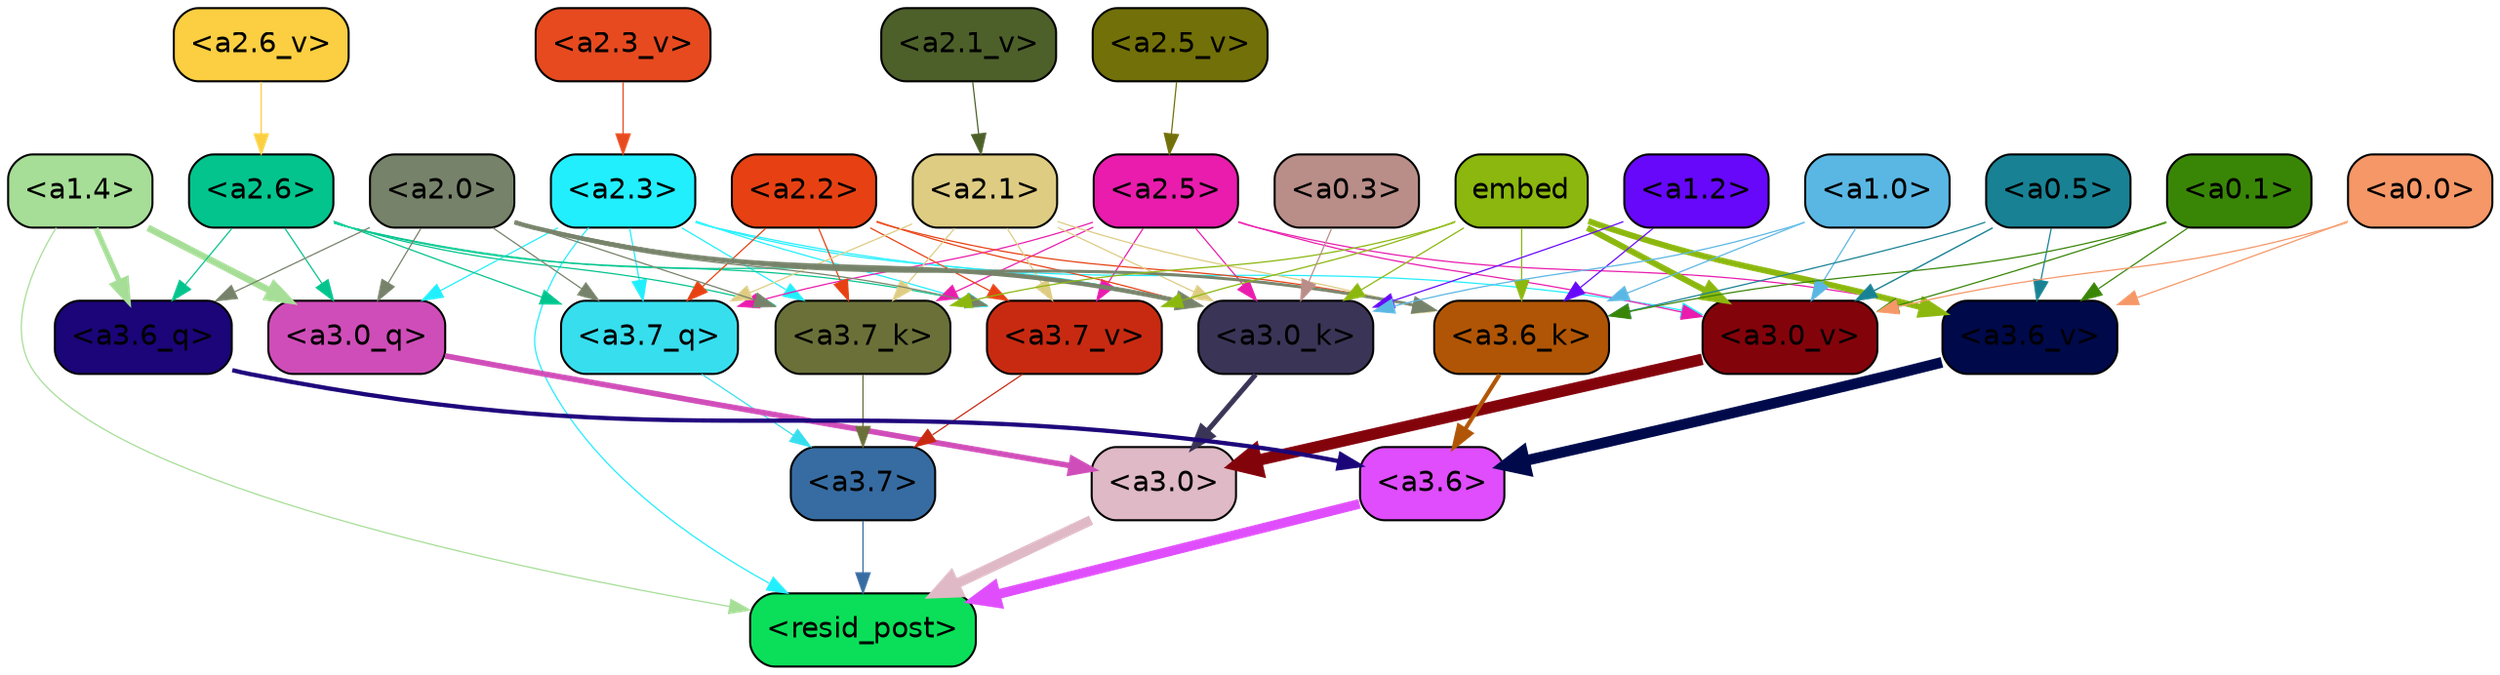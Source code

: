 strict digraph "" {
	graph [bgcolor=transparent,
		layout=dot,
		overlap=false,
		splines=true
	];
	"<a3.7>"	[color=black,
		fillcolor="#376ca2",
		fontname=Helvetica,
		shape=box,
		style="filled, rounded"];
	"<resid_post>"	[color=black,
		fillcolor="#0bdf59",
		fontname=Helvetica,
		shape=box,
		style="filled, rounded"];
	"<a3.7>" -> "<resid_post>"	[color="#376ca2",
		penwidth=0.6];
	"<a3.6>"	[color=black,
		fillcolor="#df4dfd",
		fontname=Helvetica,
		shape=box,
		style="filled, rounded"];
	"<a3.6>" -> "<resid_post>"	[color="#df4dfd",
		penwidth=4.751612067222595];
	"<a3.0>"	[color=black,
		fillcolor="#dfb9c5",
		fontname=Helvetica,
		shape=box,
		style="filled, rounded"];
	"<a3.0>" -> "<resid_post>"	[color="#dfb9c5",
		penwidth=4.884142994880676];
	"<a2.3>"	[color=black,
		fillcolor="#21effe",
		fontname=Helvetica,
		shape=box,
		style="filled, rounded"];
	"<a2.3>" -> "<resid_post>"	[color="#21effe",
		penwidth=0.6];
	"<a3.7_q>"	[color=black,
		fillcolor="#37deee",
		fontname=Helvetica,
		shape=box,
		style="filled, rounded"];
	"<a2.3>" -> "<a3.7_q>"	[color="#21effe",
		penwidth=0.6];
	"<a3.0_q>"	[color=black,
		fillcolor="#cf4db8",
		fontname=Helvetica,
		shape=box,
		style="filled, rounded"];
	"<a2.3>" -> "<a3.0_q>"	[color="#21effe",
		penwidth=0.6];
	"<a3.7_k>"	[color=black,
		fillcolor="#6b7039",
		fontname=Helvetica,
		shape=box,
		style="filled, rounded"];
	"<a2.3>" -> "<a3.7_k>"	[color="#21effe",
		penwidth=0.6];
	"<a3.0_k>"	[color=black,
		fillcolor="#3a3456",
		fontname=Helvetica,
		shape=box,
		style="filled, rounded"];
	"<a2.3>" -> "<a3.0_k>"	[color="#21effe",
		penwidth=0.6];
	"<a3.7_v>"	[color=black,
		fillcolor="#c82a11",
		fontname=Helvetica,
		shape=box,
		style="filled, rounded"];
	"<a2.3>" -> "<a3.7_v>"	[color="#21effe",
		penwidth=0.6];
	"<a3.0_v>"	[color=black,
		fillcolor="#83030b",
		fontname=Helvetica,
		shape=box,
		style="filled, rounded"];
	"<a2.3>" -> "<a3.0_v>"	[color="#21effe",
		penwidth=0.6];
	"<a1.4>"	[color=black,
		fillcolor="#a6de97",
		fontname=Helvetica,
		shape=box,
		style="filled, rounded"];
	"<a1.4>" -> "<resid_post>"	[color="#a6de97",
		penwidth=0.6];
	"<a3.6_q>"	[color=black,
		fillcolor="#1b0578",
		fontname=Helvetica,
		shape=box,
		style="filled, rounded"];
	"<a1.4>" -> "<a3.6_q>"	[color="#a6de97",
		penwidth=2.6469622254371643];
	"<a1.4>" -> "<a3.0_q>"	[color="#a6de97",
		penwidth=3.3040847778320312];
	"<a3.7_q>" -> "<a3.7>"	[color="#37deee",
		penwidth=0.6];
	"<a3.6_q>" -> "<a3.6>"	[color="#1b0578",
		penwidth=2.091020345687866];
	"<a3.0_q>" -> "<a3.0>"	[color="#cf4db8",
		penwidth=2.7421876192092896];
	"<a3.7_k>" -> "<a3.7>"	[color="#6b7039",
		penwidth=0.6];
	"<a3.6_k>"	[color=black,
		fillcolor="#b05505",
		fontname=Helvetica,
		shape=box,
		style="filled, rounded"];
	"<a3.6_k>" -> "<a3.6>"	[color="#b05505",
		penwidth=2.048597991466522];
	"<a3.0_k>" -> "<a3.0>"	[color="#3a3456",
		penwidth=2.476402521133423];
	"<a3.7_v>" -> "<a3.7>"	[color="#c82a11",
		penwidth=0.6];
	"<a3.6_v>"	[color=black,
		fillcolor="#00094a",
		fontname=Helvetica,
		shape=box,
		style="filled, rounded"];
	"<a3.6_v>" -> "<a3.6>"	[color="#00094a",
		penwidth=5.2550448179244995];
	"<a3.0_v>" -> "<a3.0>"	[color="#83030b",
		penwidth=5.652270674705505];
	"<a2.6>"	[color=black,
		fillcolor="#03c48d",
		fontname=Helvetica,
		shape=box,
		style="filled, rounded"];
	"<a2.6>" -> "<a3.7_q>"	[color="#03c48d",
		penwidth=0.6];
	"<a2.6>" -> "<a3.6_q>"	[color="#03c48d",
		penwidth=0.6];
	"<a2.6>" -> "<a3.0_q>"	[color="#03c48d",
		penwidth=0.6];
	"<a2.6>" -> "<a3.7_k>"	[color="#03c48d",
		penwidth=0.6];
	"<a2.6>" -> "<a3.0_k>"	[color="#03c48d",
		penwidth=0.6];
	"<a2.6>" -> "<a3.7_v>"	[color="#03c48d",
		penwidth=0.6];
	"<a2.5>"	[color=black,
		fillcolor="#e91cad",
		fontname=Helvetica,
		shape=box,
		style="filled, rounded"];
	"<a2.5>" -> "<a3.7_q>"	[color="#e91cad",
		penwidth=0.6];
	"<a2.5>" -> "<a3.7_k>"	[color="#e91cad",
		penwidth=0.6];
	"<a2.5>" -> "<a3.0_k>"	[color="#e91cad",
		penwidth=0.6];
	"<a2.5>" -> "<a3.7_v>"	[color="#e91cad",
		penwidth=0.6];
	"<a2.5>" -> "<a3.6_v>"	[color="#e91cad",
		penwidth=0.6];
	"<a2.5>" -> "<a3.0_v>"	[color="#e91cad",
		penwidth=0.6];
	"<a2.2>"	[color=black,
		fillcolor="#e74113",
		fontname=Helvetica,
		shape=box,
		style="filled, rounded"];
	"<a2.2>" -> "<a3.7_q>"	[color="#e74113",
		penwidth=0.6];
	"<a2.2>" -> "<a3.7_k>"	[color="#e74113",
		penwidth=0.6];
	"<a2.2>" -> "<a3.6_k>"	[color="#e74113",
		penwidth=0.6];
	"<a2.2>" -> "<a3.0_k>"	[color="#e74113",
		penwidth=0.6];
	"<a2.2>" -> "<a3.7_v>"	[color="#e74113",
		penwidth=0.6];
	"<a2.1>"	[color=black,
		fillcolor="#decc83",
		fontname=Helvetica,
		shape=box,
		style="filled, rounded"];
	"<a2.1>" -> "<a3.7_q>"	[color="#decc83",
		penwidth=0.6];
	"<a2.1>" -> "<a3.7_k>"	[color="#decc83",
		penwidth=0.6];
	"<a2.1>" -> "<a3.6_k>"	[color="#decc83",
		penwidth=0.6];
	"<a2.1>" -> "<a3.0_k>"	[color="#decc83",
		penwidth=0.6];
	"<a2.1>" -> "<a3.7_v>"	[color="#decc83",
		penwidth=0.6];
	"<a2.0>"	[color=black,
		fillcolor="#768269",
		fontname=Helvetica,
		shape=box,
		style="filled, rounded"];
	"<a2.0>" -> "<a3.7_q>"	[color="#768269",
		penwidth=0.6];
	"<a2.0>" -> "<a3.6_q>"	[color="#768269",
		penwidth=0.6];
	"<a2.0>" -> "<a3.0_q>"	[color="#768269",
		penwidth=0.6];
	"<a2.0>" -> "<a3.7_k>"	[color="#768269",
		penwidth=0.6];
	"<a2.0>" -> "<a3.6_k>"	[color="#768269",
		penwidth=1.4757367372512817];
	"<a2.0>" -> "<a3.0_k>"	[color="#768269",
		penwidth=2.2137351036071777];
	"<a2.0>" -> "<a3.7_v>"	[color="#768269",
		penwidth=0.6];
	embed	[color=black,
		fillcolor="#8bb70e",
		fontname=Helvetica,
		shape=box,
		style="filled, rounded"];
	embed -> "<a3.7_k>"	[color="#8bb70e",
		penwidth=0.6];
	embed -> "<a3.6_k>"	[color="#8bb70e",
		penwidth=0.6];
	embed -> "<a3.0_k>"	[color="#8bb70e",
		penwidth=0.6];
	embed -> "<a3.7_v>"	[color="#8bb70e",
		penwidth=0.6];
	embed -> "<a3.6_v>"	[color="#8bb70e",
		penwidth=2.9582033157348633];
	embed -> "<a3.0_v>"	[color="#8bb70e",
		penwidth=2.972973108291626];
	"<a1.2>"	[color=black,
		fillcolor="#6708fa",
		fontname=Helvetica,
		shape=box,
		style="filled, rounded"];
	"<a1.2>" -> "<a3.6_k>"	[color="#6708fa",
		penwidth=0.6];
	"<a1.2>" -> "<a3.0_k>"	[color="#6708fa",
		penwidth=0.6];
	"<a1.0>"	[color=black,
		fillcolor="#5ab7e3",
		fontname=Helvetica,
		shape=box,
		style="filled, rounded"];
	"<a1.0>" -> "<a3.6_k>"	[color="#5ab7e3",
		penwidth=0.6];
	"<a1.0>" -> "<a3.0_k>"	[color="#5ab7e3",
		penwidth=0.6];
	"<a1.0>" -> "<a3.0_v>"	[color="#5ab7e3",
		penwidth=0.6];
	"<a0.5>"	[color=black,
		fillcolor="#188294",
		fontname=Helvetica,
		shape=box,
		style="filled, rounded"];
	"<a0.5>" -> "<a3.6_k>"	[color="#188294",
		penwidth=0.6];
	"<a0.5>" -> "<a3.6_v>"	[color="#188294",
		penwidth=0.6];
	"<a0.5>" -> "<a3.0_v>"	[color="#188294",
		penwidth=0.6790935099124908];
	"<a0.1>"	[color=black,
		fillcolor="#398607",
		fontname=Helvetica,
		shape=box,
		style="filled, rounded"];
	"<a0.1>" -> "<a3.6_k>"	[color="#398607",
		penwidth=0.6];
	"<a0.1>" -> "<a3.6_v>"	[color="#398607",
		penwidth=0.6];
	"<a0.1>" -> "<a3.0_v>"	[color="#398607",
		penwidth=0.6];
	"<a0.3>"	[color=black,
		fillcolor="#b98d88",
		fontname=Helvetica,
		shape=box,
		style="filled, rounded"];
	"<a0.3>" -> "<a3.0_k>"	[color="#b98d88",
		penwidth=0.6];
	"<a0.0>"	[color=black,
		fillcolor="#f69767",
		fontname=Helvetica,
		shape=box,
		style="filled, rounded"];
	"<a0.0>" -> "<a3.6_v>"	[color="#f69767",
		penwidth=0.6];
	"<a0.0>" -> "<a3.0_v>"	[color="#f69767",
		penwidth=0.6];
	"<a2.6_v>"	[color=black,
		fillcolor="#fbcf41",
		fontname=Helvetica,
		shape=box,
		style="filled, rounded"];
	"<a2.6_v>" -> "<a2.6>"	[color="#fbcf41",
		penwidth=0.6];
	"<a2.5_v>"	[color=black,
		fillcolor="#727009",
		fontname=Helvetica,
		shape=box,
		style="filled, rounded"];
	"<a2.5_v>" -> "<a2.5>"	[color="#727009",
		penwidth=0.6];
	"<a2.3_v>"	[color=black,
		fillcolor="#e74a1f",
		fontname=Helvetica,
		shape=box,
		style="filled, rounded"];
	"<a2.3_v>" -> "<a2.3>"	[color="#e74a1f",
		penwidth=0.6];
	"<a2.1_v>"	[color=black,
		fillcolor="#4d602a",
		fontname=Helvetica,
		shape=box,
		style="filled, rounded"];
	"<a2.1_v>" -> "<a2.1>"	[color="#4d602a",
		penwidth=0.6];
}
